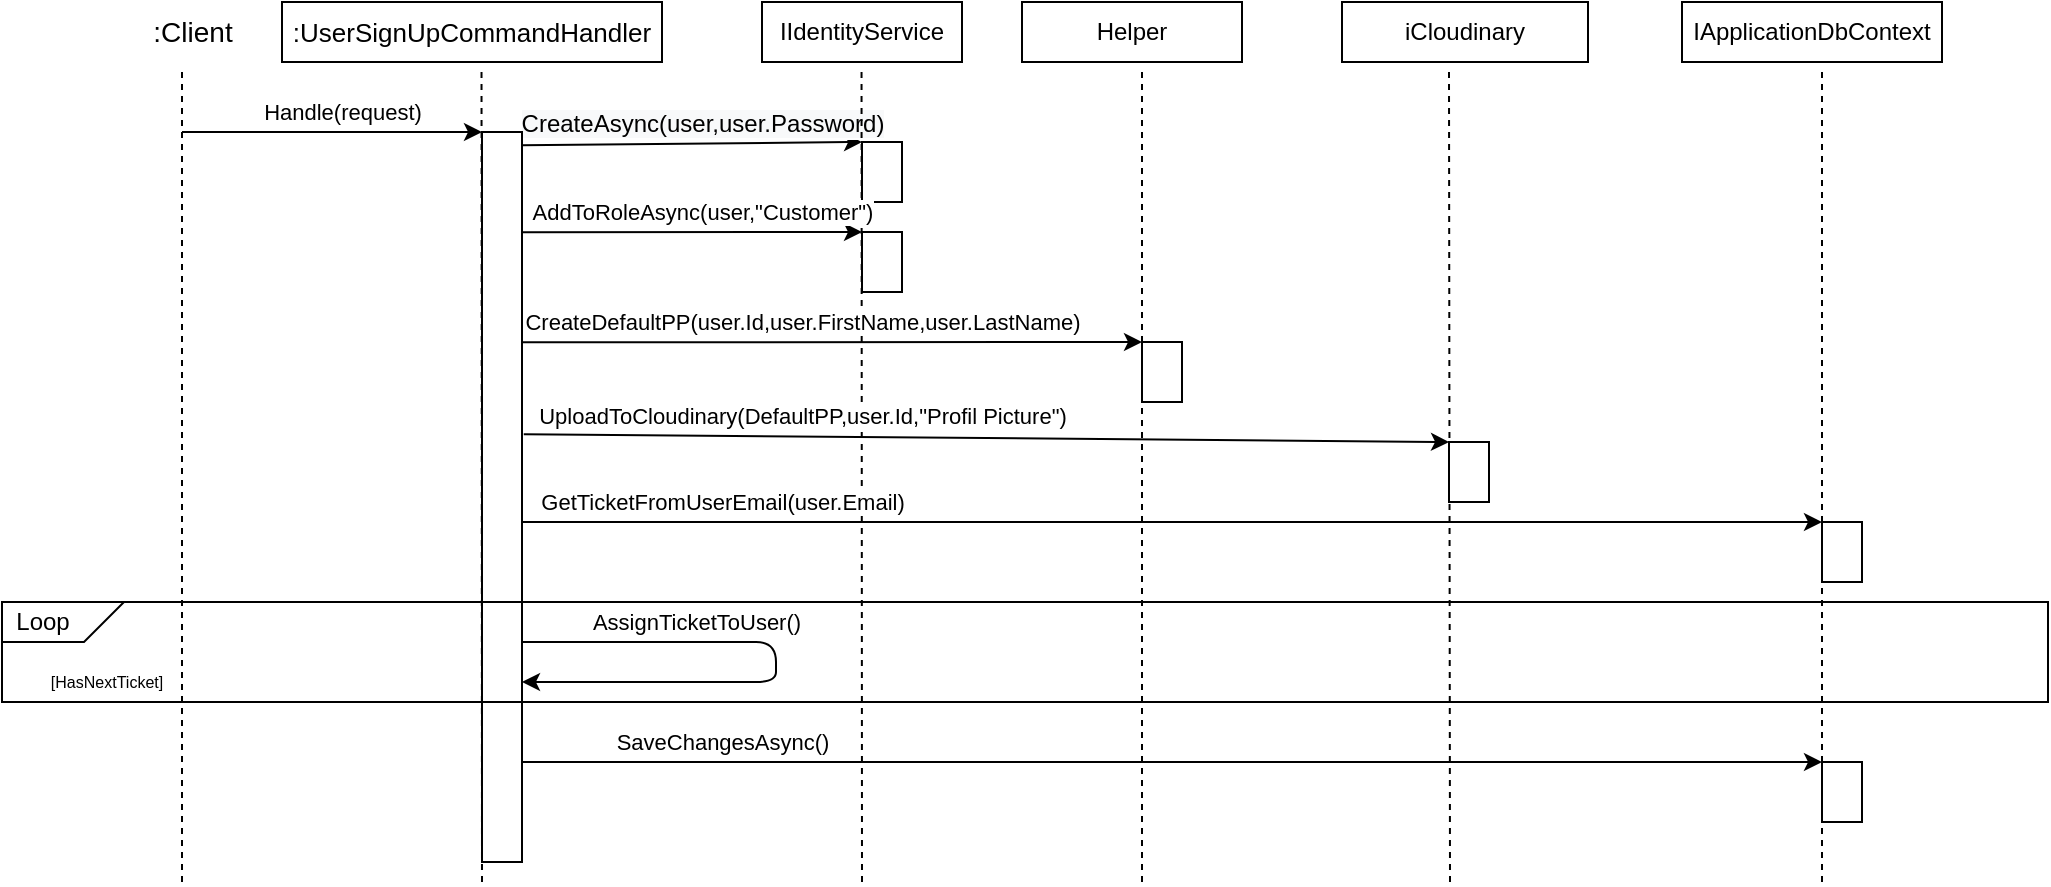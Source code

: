 <mxfile version="13.6.2" type="device"><diagram id="i-jKPdzmMxMsJHsrEuBs" name="Page-1"><mxGraphModel dx="2342" dy="571" grid="1" gridSize="10" guides="1" tooltips="1" connect="1" arrows="1" fold="1" page="1" pageScale="1" pageWidth="827" pageHeight="1169" math="0" shadow="0"><root><mxCell id="0"/><mxCell id="1" parent="0"/><mxCell id="yP1wBA7DQTCFsv9yG_OC-1" value="IApplicationDbContext" style="rounded=0;whiteSpace=wrap;html=1;" parent="1" vertex="1"><mxGeometry x="810" y="120" width="130" height="30" as="geometry"/></mxCell><mxCell id="yP1wBA7DQTCFsv9yG_OC-2" value="&lt;span style=&quot;font-size: 13px;&quot;&gt;:&lt;/span&gt;&lt;span style=&quot;font-size: 13px;&quot;&gt;UserSignUpCommandHandler&lt;/span&gt;" style="rounded=0;whiteSpace=wrap;html=1;fontSize=13;" parent="1" vertex="1"><mxGeometry x="110" y="120" width="190" height="30" as="geometry"/></mxCell><mxCell id="yP1wBA7DQTCFsv9yG_OC-3" value="Handle(request)" style="endArrow=classic;html=1;" parent="1" edge="1"><mxGeometry x="0.059" y="10" width="50" height="50" relative="1" as="geometry"><mxPoint x="60" y="185" as="sourcePoint"/><mxPoint x="210" y="185" as="targetPoint"/><mxPoint as="offset"/></mxGeometry></mxCell><mxCell id="yP1wBA7DQTCFsv9yG_OC-4" value="&lt;span style=&quot;font-size: 12px ; text-align: left ; background-color: rgb(248 , 249 , 250)&quot;&gt;CreateAsync(user,user.Password)&lt;/span&gt;" style="endArrow=classic;html=1;exitX=0.975;exitY=0.018;exitDx=0;exitDy=0;exitPerimeter=0;entryX=0;entryY=0;entryDx=0;entryDy=0;" parent="1" source="yP1wBA7DQTCFsv9yG_OC-8" target="yP1wBA7DQTCFsv9yG_OC-9" edge="1"><mxGeometry x="0.059" y="10" width="50" height="50" relative="1" as="geometry"><mxPoint x="330" y="235" as="sourcePoint"/><mxPoint x="380" y="194" as="targetPoint"/><mxPoint as="offset"/></mxGeometry></mxCell><mxCell id="yP1wBA7DQTCFsv9yG_OC-5" value="" style="endArrow=none;dashed=1;html=1;fontSize=11;" parent="1" edge="1"><mxGeometry width="50" height="50" relative="1" as="geometry"><mxPoint x="60" y="560" as="sourcePoint"/><mxPoint x="60" y="155" as="targetPoint"/></mxGeometry></mxCell><mxCell id="yP1wBA7DQTCFsv9yG_OC-6" value="" style="endArrow=none;dashed=1;html=1;fontSize=11;" parent="1" edge="1"><mxGeometry width="50" height="50" relative="1" as="geometry"><mxPoint x="210" y="560" as="sourcePoint"/><mxPoint x="209.76" y="155" as="targetPoint"/></mxGeometry></mxCell><mxCell id="yP1wBA7DQTCFsv9yG_OC-7" value="" style="endArrow=none;dashed=1;html=1;fontSize=11;" parent="1" edge="1"><mxGeometry width="50" height="50" relative="1" as="geometry"><mxPoint x="400" y="560" as="sourcePoint"/><mxPoint x="399.77" y="155" as="targetPoint"/></mxGeometry></mxCell><mxCell id="yP1wBA7DQTCFsv9yG_OC-8" value="" style="rounded=0;whiteSpace=wrap;html=1;fontSize=11;" parent="1" vertex="1"><mxGeometry x="210" y="185" width="20" height="365" as="geometry"/></mxCell><mxCell id="yP1wBA7DQTCFsv9yG_OC-9" value="" style="rounded=0;whiteSpace=wrap;html=1;fontSize=11;" parent="1" vertex="1"><mxGeometry x="400" y="190" width="20" height="30" as="geometry"/></mxCell><mxCell id="yP1wBA7DQTCFsv9yG_OC-11" value=":Client" style="text;html=1;align=center;verticalAlign=middle;resizable=0;points=[];autosize=1;fontSize=14;" parent="1" vertex="1"><mxGeometry x="35" y="125" width="60" height="20" as="geometry"/></mxCell><mxCell id="yP1wBA7DQTCFsv9yG_OC-12" value="" style="endArrow=none;dashed=1;html=1;fontSize=11;" parent="1" edge="1"><mxGeometry width="50" height="50" relative="1" as="geometry"><mxPoint x="694" y="560" as="sourcePoint"/><mxPoint x="693.5" y="155" as="targetPoint"/></mxGeometry></mxCell><mxCell id="yP1wBA7DQTCFsv9yG_OC-13" value="iCloudinary" style="rounded=0;whiteSpace=wrap;html=1;" parent="1" vertex="1"><mxGeometry x="640" y="120" width="123" height="30" as="geometry"/></mxCell><mxCell id="yP1wBA7DQTCFsv9yG_OC-15" value="" style="rounded=0;whiteSpace=wrap;html=1;fontSize=11;" parent="1" vertex="1"><mxGeometry x="540" y="290" width="20" height="30" as="geometry"/></mxCell><mxCell id="yP1wBA7DQTCFsv9yG_OC-16" value="IIdentityService" style="rounded=0;whiteSpace=wrap;html=1;" parent="1" vertex="1"><mxGeometry x="350" y="120" width="100" height="30" as="geometry"/></mxCell><mxCell id="yP1wBA7DQTCFsv9yG_OC-17" value="AddToRoleAsync(user,&quot;Customer&quot;)" style="endArrow=classic;html=1;exitX=1.012;exitY=0.034;exitDx=0;exitDy=0;exitPerimeter=0;entryX=0;entryY=0;entryDx=0;entryDy=0;" parent="1" target="yP1wBA7DQTCFsv9yG_OC-18" edge="1"><mxGeometry x="0.059" y="10" width="50" height="50" relative="1" as="geometry"><mxPoint x="230.0" y="235.18" as="sourcePoint"/><mxPoint x="560" y="235" as="targetPoint"/><mxPoint as="offset"/></mxGeometry></mxCell><mxCell id="yP1wBA7DQTCFsv9yG_OC-18" value="" style="rounded=0;whiteSpace=wrap;html=1;fontSize=11;" parent="1" vertex="1"><mxGeometry x="400" y="235" width="20" height="30" as="geometry"/></mxCell><mxCell id="yP1wBA7DQTCFsv9yG_OC-20" value="&lt;span style=&quot;font-family: &amp;#34;helvetica&amp;#34;&quot;&gt;CreateDefaultPP(user.Id,user.FirstName,user.LastName)&lt;/span&gt;" style="endArrow=classic;html=1;exitX=1.001;exitY=0.288;exitDx=0;exitDy=0;exitPerimeter=0;" parent="1" source="yP1wBA7DQTCFsv9yG_OC-8" edge="1"><mxGeometry x="-0.099" y="10" width="50" height="50" relative="1" as="geometry"><mxPoint x="232" y="280" as="sourcePoint"/><mxPoint x="540" y="290" as="targetPoint"/><mxPoint as="offset"/></mxGeometry></mxCell><mxCell id="yP1wBA7DQTCFsv9yG_OC-21" value="" style="rounded=0;whiteSpace=wrap;html=1;fontSize=11;" parent="1" vertex="1"><mxGeometry x="693.5" y="340" width="20" height="30" as="geometry"/></mxCell><mxCell id="yP1wBA7DQTCFsv9yG_OC-24" value="UploadToCloudinary(DefaultPP,user.Id,&quot;Profil Picture&quot;)" style="endArrow=classic;html=1;exitX=1.044;exitY=0.414;exitDx=0;exitDy=0;exitPerimeter=0;entryX=0;entryY=0;entryDx=0;entryDy=0;" parent="1" source="yP1wBA7DQTCFsv9yG_OC-8" target="yP1wBA7DQTCFsv9yG_OC-21" edge="1"><mxGeometry x="-0.396" y="10" width="50" height="50" relative="1" as="geometry"><mxPoint x="230" y="355.18" as="sourcePoint"/><mxPoint x="690" y="335" as="targetPoint"/><mxPoint as="offset"/></mxGeometry></mxCell><mxCell id="yP1wBA7DQTCFsv9yG_OC-25" value="" style="rounded=0;whiteSpace=wrap;html=1;fontSize=11;" parent="1" vertex="1"><mxGeometry x="880" y="380" width="20" height="30" as="geometry"/></mxCell><mxCell id="yP1wBA7DQTCFsv9yG_OC-26" value="GetTicketFromUserEmail(user.Email)" style="endArrow=classic;html=1;entryX=0;entryY=0;entryDx=0;entryDy=0;" parent="1" target="yP1wBA7DQTCFsv9yG_OC-25" edge="1"><mxGeometry x="-0.692" y="10" width="50" height="50" relative="1" as="geometry"><mxPoint x="230" y="380" as="sourcePoint"/><mxPoint x="680" y="395" as="targetPoint"/><mxPoint as="offset"/></mxGeometry></mxCell><mxCell id="yP1wBA7DQTCFsv9yG_OC-28" value="AssignTicketToUser()" style="endArrow=classic;html=1;" parent="1" edge="1"><mxGeometry x="-0.365" y="10" width="50" height="50" relative="1" as="geometry"><mxPoint x="230" y="440" as="sourcePoint"/><mxPoint x="230" y="460" as="targetPoint"/><mxPoint as="offset"/><Array as="points"><mxPoint x="357" y="440"/><mxPoint x="357" y="460"/></Array></mxGeometry></mxCell><mxCell id="yP1wBA7DQTCFsv9yG_OC-39" value="Helper" style="rounded=0;whiteSpace=wrap;html=1;" parent="1" vertex="1"><mxGeometry x="480" y="120" width="110" height="30" as="geometry"/></mxCell><mxCell id="yP1wBA7DQTCFsv9yG_OC-40" value="" style="endArrow=none;dashed=1;html=1;fontSize=11;" parent="1" edge="1"><mxGeometry width="50" height="50" relative="1" as="geometry"><mxPoint x="540" y="560" as="sourcePoint"/><mxPoint x="540.0" y="155" as="targetPoint"/></mxGeometry></mxCell><mxCell id="yP1wBA7DQTCFsv9yG_OC-41" value="" style="endArrow=none;dashed=1;html=1;fontSize=11;" parent="1" edge="1"><mxGeometry width="50" height="50" relative="1" as="geometry"><mxPoint x="880" y="560" as="sourcePoint"/><mxPoint x="880.0" y="155" as="targetPoint"/></mxGeometry></mxCell><mxCell id="yP1wBA7DQTCFsv9yG_OC-42" value="" style="rounded=0;whiteSpace=wrap;html=1;fillColor=none;" parent="1" vertex="1"><mxGeometry x="-30" y="420" width="1023" height="50" as="geometry"/></mxCell><mxCell id="yP1wBA7DQTCFsv9yG_OC-43" value="" style="verticalLabelPosition=bottom;verticalAlign=top;html=1;shape=card;whiteSpace=wrap;size=20;arcSize=12;fillColor=none;rotation=-180;" parent="1" vertex="1"><mxGeometry x="-30" y="420" width="61" height="20" as="geometry"/></mxCell><mxCell id="yP1wBA7DQTCFsv9yG_OC-44" value="Loop" style="text;html=1;align=center;verticalAlign=middle;resizable=0;points=[];autosize=1;" parent="1" vertex="1"><mxGeometry x="-30" y="420" width="40" height="20" as="geometry"/></mxCell><mxCell id="yP1wBA7DQTCFsv9yG_OC-45" value="[HasNextTicket]" style="text;html=1;align=center;verticalAlign=middle;resizable=0;points=[];autosize=1;fontSize=8;" parent="1" vertex="1"><mxGeometry x="-13" y="450" width="70" height="20" as="geometry"/></mxCell><mxCell id="yP1wBA7DQTCFsv9yG_OC-46" value="" style="rounded=0;whiteSpace=wrap;html=1;fontSize=11;" parent="1" vertex="1"><mxGeometry x="880" y="500" width="20" height="30" as="geometry"/></mxCell><mxCell id="yP1wBA7DQTCFsv9yG_OC-47" value="SaveChangesAsync()" style="endArrow=classic;html=1;entryX=0;entryY=0;entryDx=0;entryDy=0;" parent="1" target="yP1wBA7DQTCFsv9yG_OC-46" edge="1"><mxGeometry x="-0.692" y="10" width="50" height="50" relative="1" as="geometry"><mxPoint x="230" y="500" as="sourcePoint"/><mxPoint x="680" y="515" as="targetPoint"/><mxPoint as="offset"/></mxGeometry></mxCell></root></mxGraphModel></diagram></mxfile>